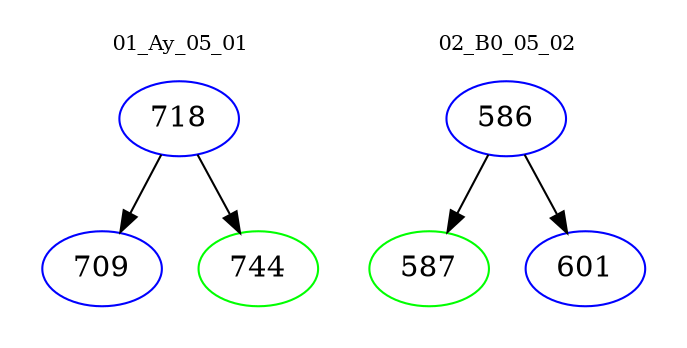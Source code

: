 digraph{
subgraph cluster_0 {
color = white
label = "01_Ay_05_01";
fontsize=10;
T0_718 [label="718", color="blue"]
T0_718 -> T0_709 [color="black"]
T0_709 [label="709", color="blue"]
T0_718 -> T0_744 [color="black"]
T0_744 [label="744", color="green"]
}
subgraph cluster_1 {
color = white
label = "02_B0_05_02";
fontsize=10;
T1_586 [label="586", color="blue"]
T1_586 -> T1_587 [color="black"]
T1_587 [label="587", color="green"]
T1_586 -> T1_601 [color="black"]
T1_601 [label="601", color="blue"]
}
}
